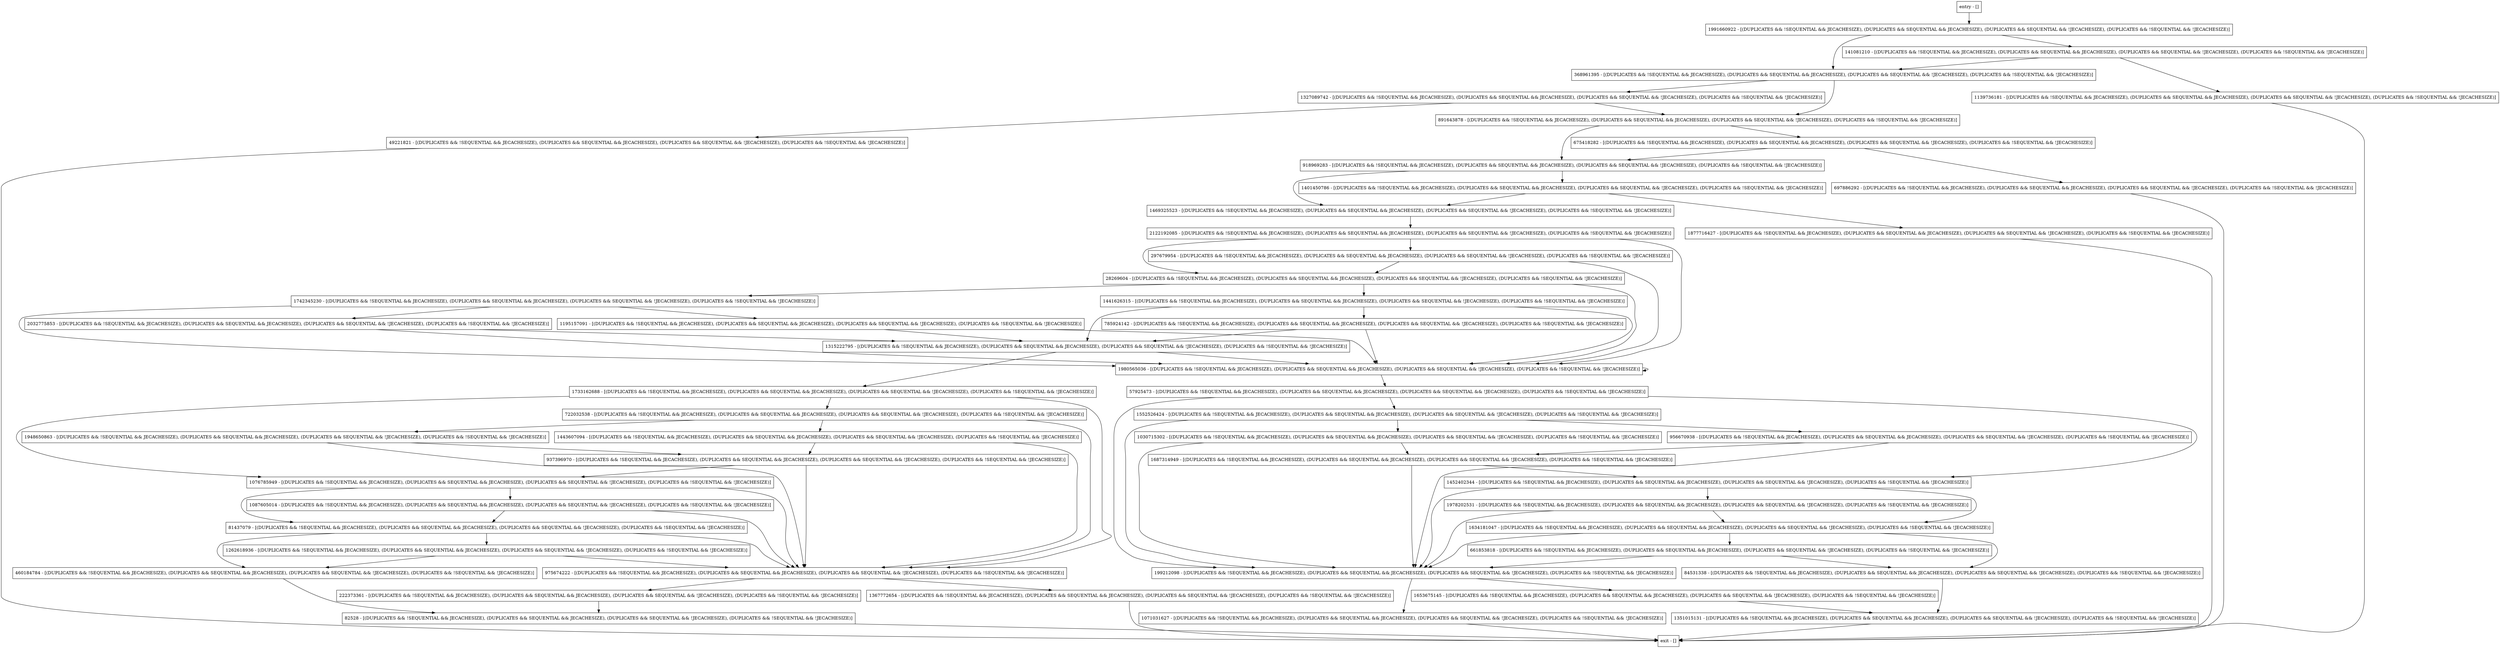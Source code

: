 digraph putNoNotify {
node [shape=record];
49221821 [label="49221821 - [(DUPLICATES && !SEQUENTIAL && JECACHESIZE), (DUPLICATES && SEQUENTIAL && JECACHESIZE), (DUPLICATES && SEQUENTIAL && !JECACHESIZE), (DUPLICATES && !SEQUENTIAL && !JECACHESIZE)]"];
368961395 [label="368961395 - [(DUPLICATES && !SEQUENTIAL && JECACHESIZE), (DUPLICATES && SEQUENTIAL && JECACHESIZE), (DUPLICATES && SEQUENTIAL && !JECACHESIZE), (DUPLICATES && !SEQUENTIAL && !JECACHESIZE)]"];
1552526424 [label="1552526424 - [(DUPLICATES && !SEQUENTIAL && JECACHESIZE), (DUPLICATES && SEQUENTIAL && JECACHESIZE), (DUPLICATES && SEQUENTIAL && !JECACHESIZE), (DUPLICATES && !SEQUENTIAL && !JECACHESIZE)]"];
1687314949 [label="1687314949 - [(DUPLICATES && !SEQUENTIAL && JECACHESIZE), (DUPLICATES && SEQUENTIAL && JECACHESIZE), (DUPLICATES && SEQUENTIAL && !JECACHESIZE), (DUPLICATES && !SEQUENTIAL && !JECACHESIZE)]"];
1071031627 [label="1071031627 - [(DUPLICATES && !SEQUENTIAL && JECACHESIZE), (DUPLICATES && SEQUENTIAL && JECACHESIZE), (DUPLICATES && SEQUENTIAL && !JECACHESIZE), (DUPLICATES && !SEQUENTIAL && !JECACHESIZE)]"];
675418282 [label="675418282 - [(DUPLICATES && !SEQUENTIAL && JECACHESIZE), (DUPLICATES && SEQUENTIAL && JECACHESIZE), (DUPLICATES && SEQUENTIAL && !JECACHESIZE), (DUPLICATES && !SEQUENTIAL && !JECACHESIZE)]"];
1195157091 [label="1195157091 - [(DUPLICATES && !SEQUENTIAL && JECACHESIZE), (DUPLICATES && SEQUENTIAL && JECACHESIZE), (DUPLICATES && SEQUENTIAL && !JECACHESIZE), (DUPLICATES && !SEQUENTIAL && !JECACHESIZE)]"];
222373361 [label="222373361 - [(DUPLICATES && !SEQUENTIAL && JECACHESIZE), (DUPLICATES && SEQUENTIAL && JECACHESIZE), (DUPLICATES && SEQUENTIAL && !JECACHESIZE), (DUPLICATES && !SEQUENTIAL && !JECACHESIZE)]"];
460184784 [label="460184784 - [(DUPLICATES && !SEQUENTIAL && JECACHESIZE), (DUPLICATES && SEQUENTIAL && JECACHESIZE), (DUPLICATES && SEQUENTIAL && !JECACHESIZE), (DUPLICATES && !SEQUENTIAL && !JECACHESIZE)]"];
141081210 [label="141081210 - [(DUPLICATES && !SEQUENTIAL && JECACHESIZE), (DUPLICATES && SEQUENTIAL && JECACHESIZE), (DUPLICATES && SEQUENTIAL && !JECACHESIZE), (DUPLICATES && !SEQUENTIAL && !JECACHESIZE)]"];
937396970 [label="937396970 - [(DUPLICATES && !SEQUENTIAL && JECACHESIZE), (DUPLICATES && SEQUENTIAL && JECACHESIZE), (DUPLICATES && SEQUENTIAL && !JECACHESIZE), (DUPLICATES && !SEQUENTIAL && !JECACHESIZE)]"];
1076785949 [label="1076785949 - [(DUPLICATES && !SEQUENTIAL && JECACHESIZE), (DUPLICATES && SEQUENTIAL && JECACHESIZE), (DUPLICATES && SEQUENTIAL && !JECACHESIZE), (DUPLICATES && !SEQUENTIAL && !JECACHESIZE)]"];
722032538 [label="722032538 - [(DUPLICATES && !SEQUENTIAL && JECACHESIZE), (DUPLICATES && SEQUENTIAL && JECACHESIZE), (DUPLICATES && SEQUENTIAL && !JECACHESIZE), (DUPLICATES && !SEQUENTIAL && !JECACHESIZE)]"];
975674222 [label="975674222 - [(DUPLICATES && !SEQUENTIAL && JECACHESIZE), (DUPLICATES && SEQUENTIAL && JECACHESIZE), (DUPLICATES && SEQUENTIAL && !JECACHESIZE), (DUPLICATES && !SEQUENTIAL && !JECACHESIZE)]"];
918969283 [label="918969283 - [(DUPLICATES && !SEQUENTIAL && JECACHESIZE), (DUPLICATES && SEQUENTIAL && JECACHESIZE), (DUPLICATES && SEQUENTIAL && !JECACHESIZE), (DUPLICATES && !SEQUENTIAL && !JECACHESIZE)]"];
1653675145 [label="1653675145 - [(DUPLICATES && !SEQUENTIAL && JECACHESIZE), (DUPLICATES && SEQUENTIAL && JECACHESIZE), (DUPLICATES && SEQUENTIAL && !JECACHESIZE), (DUPLICATES && !SEQUENTIAL && !JECACHESIZE)]"];
1443607094 [label="1443607094 - [(DUPLICATES && !SEQUENTIAL && JECACHESIZE), (DUPLICATES && SEQUENTIAL && JECACHESIZE), (DUPLICATES && SEQUENTIAL && !JECACHESIZE), (DUPLICATES && !SEQUENTIAL && !JECACHESIZE)]"];
1030715302 [label="1030715302 - [(DUPLICATES && !SEQUENTIAL && JECACHESIZE), (DUPLICATES && SEQUENTIAL && JECACHESIZE), (DUPLICATES && SEQUENTIAL && !JECACHESIZE), (DUPLICATES && !SEQUENTIAL && !JECACHESIZE)]"];
956670938 [label="956670938 - [(DUPLICATES && !SEQUENTIAL && JECACHESIZE), (DUPLICATES && SEQUENTIAL && JECACHESIZE), (DUPLICATES && SEQUENTIAL && !JECACHESIZE), (DUPLICATES && !SEQUENTIAL && !JECACHESIZE)]"];
1634181047 [label="1634181047 - [(DUPLICATES && !SEQUENTIAL && JECACHESIZE), (DUPLICATES && SEQUENTIAL && JECACHESIZE), (DUPLICATES && SEQUENTIAL && !JECACHESIZE), (DUPLICATES && !SEQUENTIAL && !JECACHESIZE)]"];
82528 [label="82528 - [(DUPLICATES && !SEQUENTIAL && JECACHESIZE), (DUPLICATES && SEQUENTIAL && JECACHESIZE), (DUPLICATES && SEQUENTIAL && !JECACHESIZE), (DUPLICATES && !SEQUENTIAL && !JECACHESIZE)]"];
1351015131 [label="1351015131 - [(DUPLICATES && !SEQUENTIAL && JECACHESIZE), (DUPLICATES && SEQUENTIAL && JECACHESIZE), (DUPLICATES && SEQUENTIAL && !JECACHESIZE), (DUPLICATES && !SEQUENTIAL && !JECACHESIZE)]"];
entry [label="entry - []"];
exit [label="exit - []"];
1315222795 [label="1315222795 - [(DUPLICATES && !SEQUENTIAL && JECACHESIZE), (DUPLICATES && SEQUENTIAL && JECACHESIZE), (DUPLICATES && SEQUENTIAL && !JECACHESIZE), (DUPLICATES && !SEQUENTIAL && !JECACHESIZE)]"];
1991660922 [label="1991660922 - [(DUPLICATES && !SEQUENTIAL && JECACHESIZE), (DUPLICATES && SEQUENTIAL && JECACHESIZE), (DUPLICATES && SEQUENTIAL && !JECACHESIZE), (DUPLICATES && !SEQUENTIAL && !JECACHESIZE)]"];
1948650863 [label="1948650863 - [(DUPLICATES && !SEQUENTIAL && JECACHESIZE), (DUPLICATES && SEQUENTIAL && JECACHESIZE), (DUPLICATES && SEQUENTIAL && !JECACHESIZE), (DUPLICATES && !SEQUENTIAL && !JECACHESIZE)]"];
57925473 [label="57925473 - [(DUPLICATES && !SEQUENTIAL && JECACHESIZE), (DUPLICATES && SEQUENTIAL && JECACHESIZE), (DUPLICATES && SEQUENTIAL && !JECACHESIZE), (DUPLICATES && !SEQUENTIAL && !JECACHESIZE)]"];
2032775853 [label="2032775853 - [(DUPLICATES && !SEQUENTIAL && JECACHESIZE), (DUPLICATES && SEQUENTIAL && JECACHESIZE), (DUPLICATES && SEQUENTIAL && !JECACHESIZE), (DUPLICATES && !SEQUENTIAL && !JECACHESIZE)]"];
81437079 [label="81437079 - [(DUPLICATES && !SEQUENTIAL && JECACHESIZE), (DUPLICATES && SEQUENTIAL && JECACHESIZE), (DUPLICATES && SEQUENTIAL && !JECACHESIZE), (DUPLICATES && !SEQUENTIAL && !JECACHESIZE)]"];
1733162688 [label="1733162688 - [(DUPLICATES && !SEQUENTIAL && JECACHESIZE), (DUPLICATES && SEQUENTIAL && JECACHESIZE), (DUPLICATES && SEQUENTIAL && !JECACHESIZE), (DUPLICATES && !SEQUENTIAL && !JECACHESIZE)]"];
1980565036 [label="1980565036 - [(DUPLICATES && !SEQUENTIAL && JECACHESIZE), (DUPLICATES && SEQUENTIAL && JECACHESIZE), (DUPLICATES && SEQUENTIAL && !JECACHESIZE), (DUPLICATES && !SEQUENTIAL && !JECACHESIZE)]"];
1367772654 [label="1367772654 - [(DUPLICATES && !SEQUENTIAL && JECACHESIZE), (DUPLICATES && SEQUENTIAL && JECACHESIZE), (DUPLICATES && SEQUENTIAL && !JECACHESIZE), (DUPLICATES && !SEQUENTIAL && !JECACHESIZE)]"];
1742345230 [label="1742345230 - [(DUPLICATES && !SEQUENTIAL && JECACHESIZE), (DUPLICATES && SEQUENTIAL && JECACHESIZE), (DUPLICATES && SEQUENTIAL && !JECACHESIZE), (DUPLICATES && !SEQUENTIAL && !JECACHESIZE)]"];
891643878 [label="891643878 - [(DUPLICATES && !SEQUENTIAL && JECACHESIZE), (DUPLICATES && SEQUENTIAL && JECACHESIZE), (DUPLICATES && SEQUENTIAL && !JECACHESIZE), (DUPLICATES && !SEQUENTIAL && !JECACHESIZE)]"];
1401450786 [label="1401450786 - [(DUPLICATES && !SEQUENTIAL && JECACHESIZE), (DUPLICATES && SEQUENTIAL && JECACHESIZE), (DUPLICATES && SEQUENTIAL && !JECACHESIZE), (DUPLICATES && !SEQUENTIAL && !JECACHESIZE)]"];
28269604 [label="28269604 - [(DUPLICATES && !SEQUENTIAL && JECACHESIZE), (DUPLICATES && SEQUENTIAL && JECACHESIZE), (DUPLICATES && SEQUENTIAL && !JECACHESIZE), (DUPLICATES && !SEQUENTIAL && !JECACHESIZE)]"];
2122192085 [label="2122192085 - [(DUPLICATES && !SEQUENTIAL && JECACHESIZE), (DUPLICATES && SEQUENTIAL && JECACHESIZE), (DUPLICATES && SEQUENTIAL && !JECACHESIZE), (DUPLICATES && !SEQUENTIAL && !JECACHESIZE)]"];
1139736181 [label="1139736181 - [(DUPLICATES && !SEQUENTIAL && JECACHESIZE), (DUPLICATES && SEQUENTIAL && JECACHESIZE), (DUPLICATES && SEQUENTIAL && !JECACHESIZE), (DUPLICATES && !SEQUENTIAL && !JECACHESIZE)]"];
1877716427 [label="1877716427 - [(DUPLICATES && !SEQUENTIAL && JECACHESIZE), (DUPLICATES && SEQUENTIAL && JECACHESIZE), (DUPLICATES && SEQUENTIAL && !JECACHESIZE), (DUPLICATES && !SEQUENTIAL && !JECACHESIZE)]"];
1087605014 [label="1087605014 - [(DUPLICATES && !SEQUENTIAL && JECACHESIZE), (DUPLICATES && SEQUENTIAL && JECACHESIZE), (DUPLICATES && SEQUENTIAL && !JECACHESIZE), (DUPLICATES && !SEQUENTIAL && !JECACHESIZE)]"];
661853818 [label="661853818 - [(DUPLICATES && !SEQUENTIAL && JECACHESIZE), (DUPLICATES && SEQUENTIAL && JECACHESIZE), (DUPLICATES && SEQUENTIAL && !JECACHESIZE), (DUPLICATES && !SEQUENTIAL && !JECACHESIZE)]"];
1262618936 [label="1262618936 - [(DUPLICATES && !SEQUENTIAL && JECACHESIZE), (DUPLICATES && SEQUENTIAL && JECACHESIZE), (DUPLICATES && SEQUENTIAL && !JECACHESIZE), (DUPLICATES && !SEQUENTIAL && !JECACHESIZE)]"];
297679954 [label="297679954 - [(DUPLICATES && !SEQUENTIAL && JECACHESIZE), (DUPLICATES && SEQUENTIAL && JECACHESIZE), (DUPLICATES && SEQUENTIAL && !JECACHESIZE), (DUPLICATES && !SEQUENTIAL && !JECACHESIZE)]"];
697886292 [label="697886292 - [(DUPLICATES && !SEQUENTIAL && JECACHESIZE), (DUPLICATES && SEQUENTIAL && JECACHESIZE), (DUPLICATES && SEQUENTIAL && !JECACHESIZE), (DUPLICATES && !SEQUENTIAL && !JECACHESIZE)]"];
1327089742 [label="1327089742 - [(DUPLICATES && !SEQUENTIAL && JECACHESIZE), (DUPLICATES && SEQUENTIAL && JECACHESIZE), (DUPLICATES && SEQUENTIAL && !JECACHESIZE), (DUPLICATES && !SEQUENTIAL && !JECACHESIZE)]"];
785924142 [label="785924142 - [(DUPLICATES && !SEQUENTIAL && JECACHESIZE), (DUPLICATES && SEQUENTIAL && JECACHESIZE), (DUPLICATES && SEQUENTIAL && !JECACHESIZE), (DUPLICATES && !SEQUENTIAL && !JECACHESIZE)]"];
199212098 [label="199212098 - [(DUPLICATES && !SEQUENTIAL && JECACHESIZE), (DUPLICATES && SEQUENTIAL && JECACHESIZE), (DUPLICATES && SEQUENTIAL && !JECACHESIZE), (DUPLICATES && !SEQUENTIAL && !JECACHESIZE)]"];
84531338 [label="84531338 - [(DUPLICATES && !SEQUENTIAL && JECACHESIZE), (DUPLICATES && SEQUENTIAL && JECACHESIZE), (DUPLICATES && SEQUENTIAL && !JECACHESIZE), (DUPLICATES && !SEQUENTIAL && !JECACHESIZE)]"];
1469325523 [label="1469325523 - [(DUPLICATES && !SEQUENTIAL && JECACHESIZE), (DUPLICATES && SEQUENTIAL && JECACHESIZE), (DUPLICATES && SEQUENTIAL && !JECACHESIZE), (DUPLICATES && !SEQUENTIAL && !JECACHESIZE)]"];
1441626315 [label="1441626315 - [(DUPLICATES && !SEQUENTIAL && JECACHESIZE), (DUPLICATES && SEQUENTIAL && JECACHESIZE), (DUPLICATES && SEQUENTIAL && !JECACHESIZE), (DUPLICATES && !SEQUENTIAL && !JECACHESIZE)]"];
1452402344 [label="1452402344 - [(DUPLICATES && !SEQUENTIAL && JECACHESIZE), (DUPLICATES && SEQUENTIAL && JECACHESIZE), (DUPLICATES && SEQUENTIAL && !JECACHESIZE), (DUPLICATES && !SEQUENTIAL && !JECACHESIZE)]"];
1978202531 [label="1978202531 - [(DUPLICATES && !SEQUENTIAL && JECACHESIZE), (DUPLICATES && SEQUENTIAL && JECACHESIZE), (DUPLICATES && SEQUENTIAL && !JECACHESIZE), (DUPLICATES && !SEQUENTIAL && !JECACHESIZE)]"];
entry;
exit;
49221821 -> exit;
368961395 -> 1327089742;
368961395 -> 891643878;
1552526424 -> 1030715302;
1552526424 -> 199212098;
1552526424 -> 956670938;
1687314949 -> 199212098;
1687314949 -> 1452402344;
1071031627 -> exit;
675418282 -> 918969283;
675418282 -> 697886292;
1195157091 -> 1980565036;
1195157091 -> 1315222795;
222373361 -> 82528;
460184784 -> 82528;
141081210 -> 368961395;
141081210 -> 1139736181;
937396970 -> 1076785949;
937396970 -> 975674222;
1076785949 -> 81437079;
1076785949 -> 1087605014;
1076785949 -> 975674222;
722032538 -> 1443607094;
722032538 -> 975674222;
722032538 -> 1948650863;
975674222 -> 1367772654;
975674222 -> 222373361;
918969283 -> 1401450786;
918969283 -> 1469325523;
1653675145 -> 1351015131;
1443607094 -> 975674222;
1443607094 -> 937396970;
1030715302 -> 1687314949;
1030715302 -> 199212098;
956670938 -> 1687314949;
956670938 -> 199212098;
1634181047 -> 199212098;
1634181047 -> 661853818;
1634181047 -> 84531338;
82528 -> exit;
1351015131 -> exit;
entry -> 1991660922;
1315222795 -> 1733162688;
1315222795 -> 1980565036;
1991660922 -> 368961395;
1991660922 -> 141081210;
1948650863 -> 975674222;
1948650863 -> 937396970;
57925473 -> 1552526424;
57925473 -> 199212098;
57925473 -> 1452402344;
2032775853 -> 1980565036;
2032775853 -> 1315222795;
81437079 -> 460184784;
81437079 -> 1262618936;
81437079 -> 975674222;
1733162688 -> 1076785949;
1733162688 -> 722032538;
1733162688 -> 975674222;
1980565036 -> 57925473;
1980565036 -> 1980565036;
1367772654 -> exit;
1742345230 -> 2032775853;
1742345230 -> 1980565036;
1742345230 -> 1195157091;
891643878 -> 675418282;
891643878 -> 918969283;
1401450786 -> 1877716427;
1401450786 -> 1469325523;
28269604 -> 1980565036;
28269604 -> 1742345230;
28269604 -> 1441626315;
2122192085 -> 1980565036;
2122192085 -> 28269604;
2122192085 -> 297679954;
1139736181 -> exit;
1877716427 -> exit;
1087605014 -> 81437079;
1087605014 -> 975674222;
661853818 -> 199212098;
661853818 -> 84531338;
1262618936 -> 460184784;
1262618936 -> 975674222;
297679954 -> 1980565036;
297679954 -> 28269604;
697886292 -> exit;
1327089742 -> 49221821;
1327089742 -> 891643878;
785924142 -> 1980565036;
785924142 -> 1315222795;
199212098 -> 1071031627;
199212098 -> 1653675145;
84531338 -> 1351015131;
1469325523 -> 2122192085;
1441626315 -> 785924142;
1441626315 -> 1980565036;
1441626315 -> 1315222795;
1452402344 -> 199212098;
1452402344 -> 1634181047;
1452402344 -> 1978202531;
1978202531 -> 199212098;
1978202531 -> 1634181047;
}
